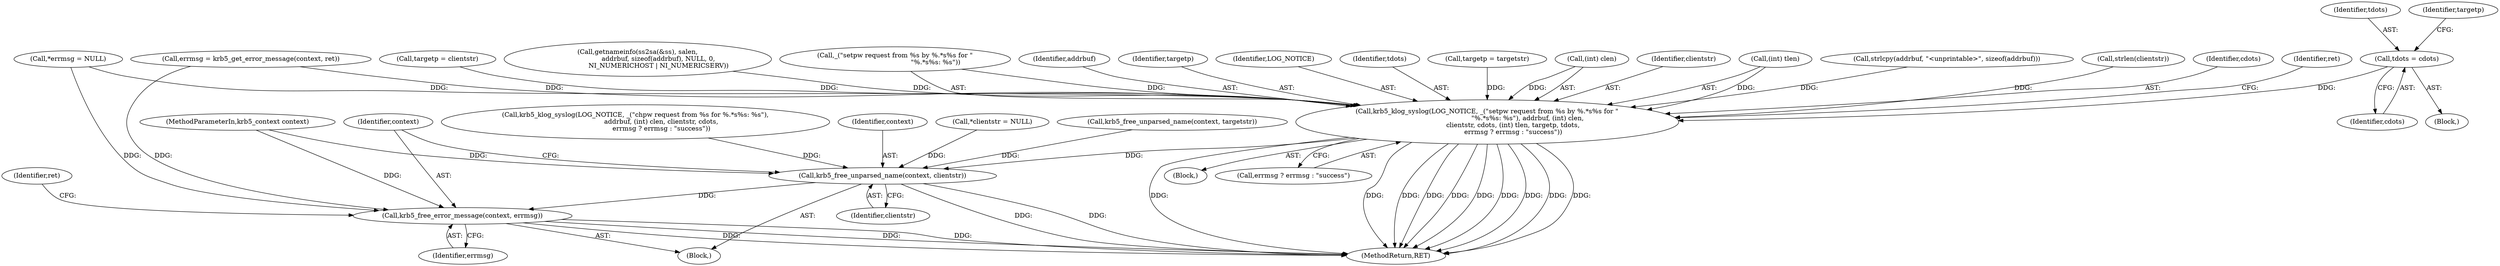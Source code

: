 digraph "0_krb5_cf1a0c411b2668c57c41e9c4efd15ba17b6b322c@pointer" {
"1000820" [label="(Call,tdots = cdots)"];
"1000840" [label="(Call,krb5_klog_syslog(LOG_NOTICE, _(\"setpw request from %s by %.*s%s for \"\n                                       \"%.*s%s: %s\"), addrbuf, (int) clen,\n                         clientstr, cdots, (int) tlen, targetp, tdots,\n                         errmsg ? errmsg : \"success\"))"];
"1001252" [label="(Call,krb5_free_unparsed_name(context, clientstr))"];
"1001255" [label="(Call,krb5_free_error_message(context, errmsg))"];
"1000821" [label="(Identifier,tdots)"];
"1001253" [label="(Identifier,context)"];
"1000799" [label="(Call,strlcpy(addrbuf, \"<unprintable>\", sizeof(addrbuf)))"];
"1001259" [label="(Identifier,ret)"];
"1000676" [label="(Call,strlen(clientstr))"];
"1001252" [label="(Call,krb5_free_unparsed_name(context, clientstr))"];
"1000130" [label="(Block,)"];
"1000170" [label="(Call,*clientstr = NULL)"];
"1001249" [label="(Call,krb5_free_unparsed_name(context, targetstr))"];
"1000849" [label="(Identifier,cdots)"];
"1000816" [label="(Block,)"];
"1000876" [label="(Identifier,ret)"];
"1000845" [label="(Call,(int) clen)"];
"1000837" [label="(Call,targetp = clientstr)"];
"1000824" [label="(Identifier,targetp)"];
"1001255" [label="(Call,krb5_free_error_message(context, errmsg))"];
"1000122" [label="(MethodParameterIn,krb5_context context)"];
"1000785" [label="(Call,getnameinfo(ss2sa(&ss), salen,\n                    addrbuf, sizeof(addrbuf), NULL, 0,\n                    NI_NUMERICHOST | NI_NUMERICSERV))"];
"1000842" [label="(Call,_(\"setpw request from %s by %.*s%s for \"\n                                       \"%.*s%s: %s\"))"];
"1001257" [label="(Identifier,errmsg)"];
"1000808" [label="(Block,)"];
"1000844" [label="(Identifier,addrbuf)"];
"1000853" [label="(Identifier,targetp)"];
"1000841" [label="(Identifier,LOG_NOTICE)"];
"1000861" [label="(Call,krb5_klog_syslog(LOG_NOTICE, _(\"chpw request from %s for %.*s%s: %s\"),\n                         addrbuf, (int) clen, clientstr, cdots,\n                         errmsg ? errmsg : \"success\"))"];
"1000854" [label="(Identifier,tdots)"];
"1000823" [label="(Call,targetp = targetstr)"];
"1001260" [label="(MethodReturn,RET)"];
"1001256" [label="(Identifier,context)"];
"1000178" [label="(Call,*errmsg = NULL)"];
"1000820" [label="(Call,tdots = cdots)"];
"1000822" [label="(Identifier,cdots)"];
"1000840" [label="(Call,krb5_klog_syslog(LOG_NOTICE, _(\"setpw request from %s by %.*s%s for \"\n                                       \"%.*s%s: %s\"), addrbuf, (int) clen,\n                         clientstr, cdots, (int) tlen, targetp, tdots,\n                         errmsg ? errmsg : \"success\"))"];
"1000848" [label="(Identifier,clientstr)"];
"1000654" [label="(Call,errmsg = krb5_get_error_message(context, ret))"];
"1000850" [label="(Call,(int) tlen)"];
"1001254" [label="(Identifier,clientstr)"];
"1000855" [label="(Call,errmsg ? errmsg : \"success\")"];
"1000820" -> "1000816"  [label="AST: "];
"1000820" -> "1000822"  [label="CFG: "];
"1000821" -> "1000820"  [label="AST: "];
"1000822" -> "1000820"  [label="AST: "];
"1000824" -> "1000820"  [label="CFG: "];
"1000820" -> "1000840"  [label="DDG: "];
"1000840" -> "1000808"  [label="AST: "];
"1000840" -> "1000855"  [label="CFG: "];
"1000841" -> "1000840"  [label="AST: "];
"1000842" -> "1000840"  [label="AST: "];
"1000844" -> "1000840"  [label="AST: "];
"1000845" -> "1000840"  [label="AST: "];
"1000848" -> "1000840"  [label="AST: "];
"1000849" -> "1000840"  [label="AST: "];
"1000850" -> "1000840"  [label="AST: "];
"1000853" -> "1000840"  [label="AST: "];
"1000854" -> "1000840"  [label="AST: "];
"1000855" -> "1000840"  [label="AST: "];
"1000876" -> "1000840"  [label="CFG: "];
"1000840" -> "1001260"  [label="DDG: "];
"1000840" -> "1001260"  [label="DDG: "];
"1000840" -> "1001260"  [label="DDG: "];
"1000840" -> "1001260"  [label="DDG: "];
"1000840" -> "1001260"  [label="DDG: "];
"1000840" -> "1001260"  [label="DDG: "];
"1000840" -> "1001260"  [label="DDG: "];
"1000840" -> "1001260"  [label="DDG: "];
"1000840" -> "1001260"  [label="DDG: "];
"1000840" -> "1001260"  [label="DDG: "];
"1000842" -> "1000840"  [label="DDG: "];
"1000785" -> "1000840"  [label="DDG: "];
"1000799" -> "1000840"  [label="DDG: "];
"1000845" -> "1000840"  [label="DDG: "];
"1000676" -> "1000840"  [label="DDG: "];
"1000850" -> "1000840"  [label="DDG: "];
"1000837" -> "1000840"  [label="DDG: "];
"1000823" -> "1000840"  [label="DDG: "];
"1000654" -> "1000840"  [label="DDG: "];
"1000178" -> "1000840"  [label="DDG: "];
"1000840" -> "1001252"  [label="DDG: "];
"1001252" -> "1000130"  [label="AST: "];
"1001252" -> "1001254"  [label="CFG: "];
"1001253" -> "1001252"  [label="AST: "];
"1001254" -> "1001252"  [label="AST: "];
"1001256" -> "1001252"  [label="CFG: "];
"1001252" -> "1001260"  [label="DDG: "];
"1001252" -> "1001260"  [label="DDG: "];
"1001249" -> "1001252"  [label="DDG: "];
"1000122" -> "1001252"  [label="DDG: "];
"1000170" -> "1001252"  [label="DDG: "];
"1000861" -> "1001252"  [label="DDG: "];
"1001252" -> "1001255"  [label="DDG: "];
"1001255" -> "1000130"  [label="AST: "];
"1001255" -> "1001257"  [label="CFG: "];
"1001256" -> "1001255"  [label="AST: "];
"1001257" -> "1001255"  [label="AST: "];
"1001259" -> "1001255"  [label="CFG: "];
"1001255" -> "1001260"  [label="DDG: "];
"1001255" -> "1001260"  [label="DDG: "];
"1001255" -> "1001260"  [label="DDG: "];
"1000122" -> "1001255"  [label="DDG: "];
"1000178" -> "1001255"  [label="DDG: "];
"1000654" -> "1001255"  [label="DDG: "];
}
